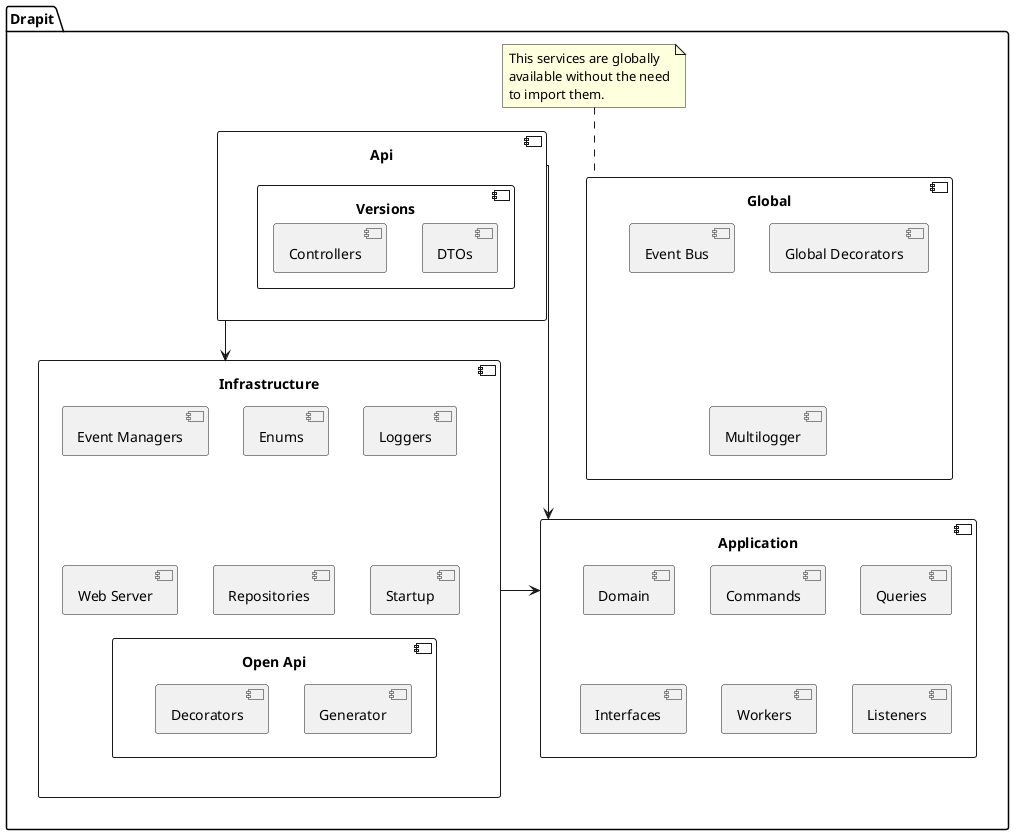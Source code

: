 @startuml
skinparam linetype ortho

top to bottom direction

package "Drapit" {
  component Api {
    component Versions {
      [DTOs]
      [Controllers]
    }
  }

  component Global as G {
    [Global Decorators]
    [Event Bus]
    [Multilogger]
  }


  component Infrastructure {
    [Enums]
    [Event Managers] as EM
    [Loggers]
    [Repositories]
    [Web Server] as WS

    component "Open Api" as OA {
      [Generator]
      [Decorators]
    }
    [Startup]


    WS -[hidden]d-> OA
    WS -[hidden]up-> EM
  }

  component Application {
    [Domain]
    [Commands]
    [Queries]
    [Enums]
    [Interfaces]
    [Workers]
    [Listeners]
  }

  note top of G: This services are globally\navailable without the need\nto import them.

  Api --> Application
  Api --> Infrastructure
  Infrastructure --> Application
}

@enduml
